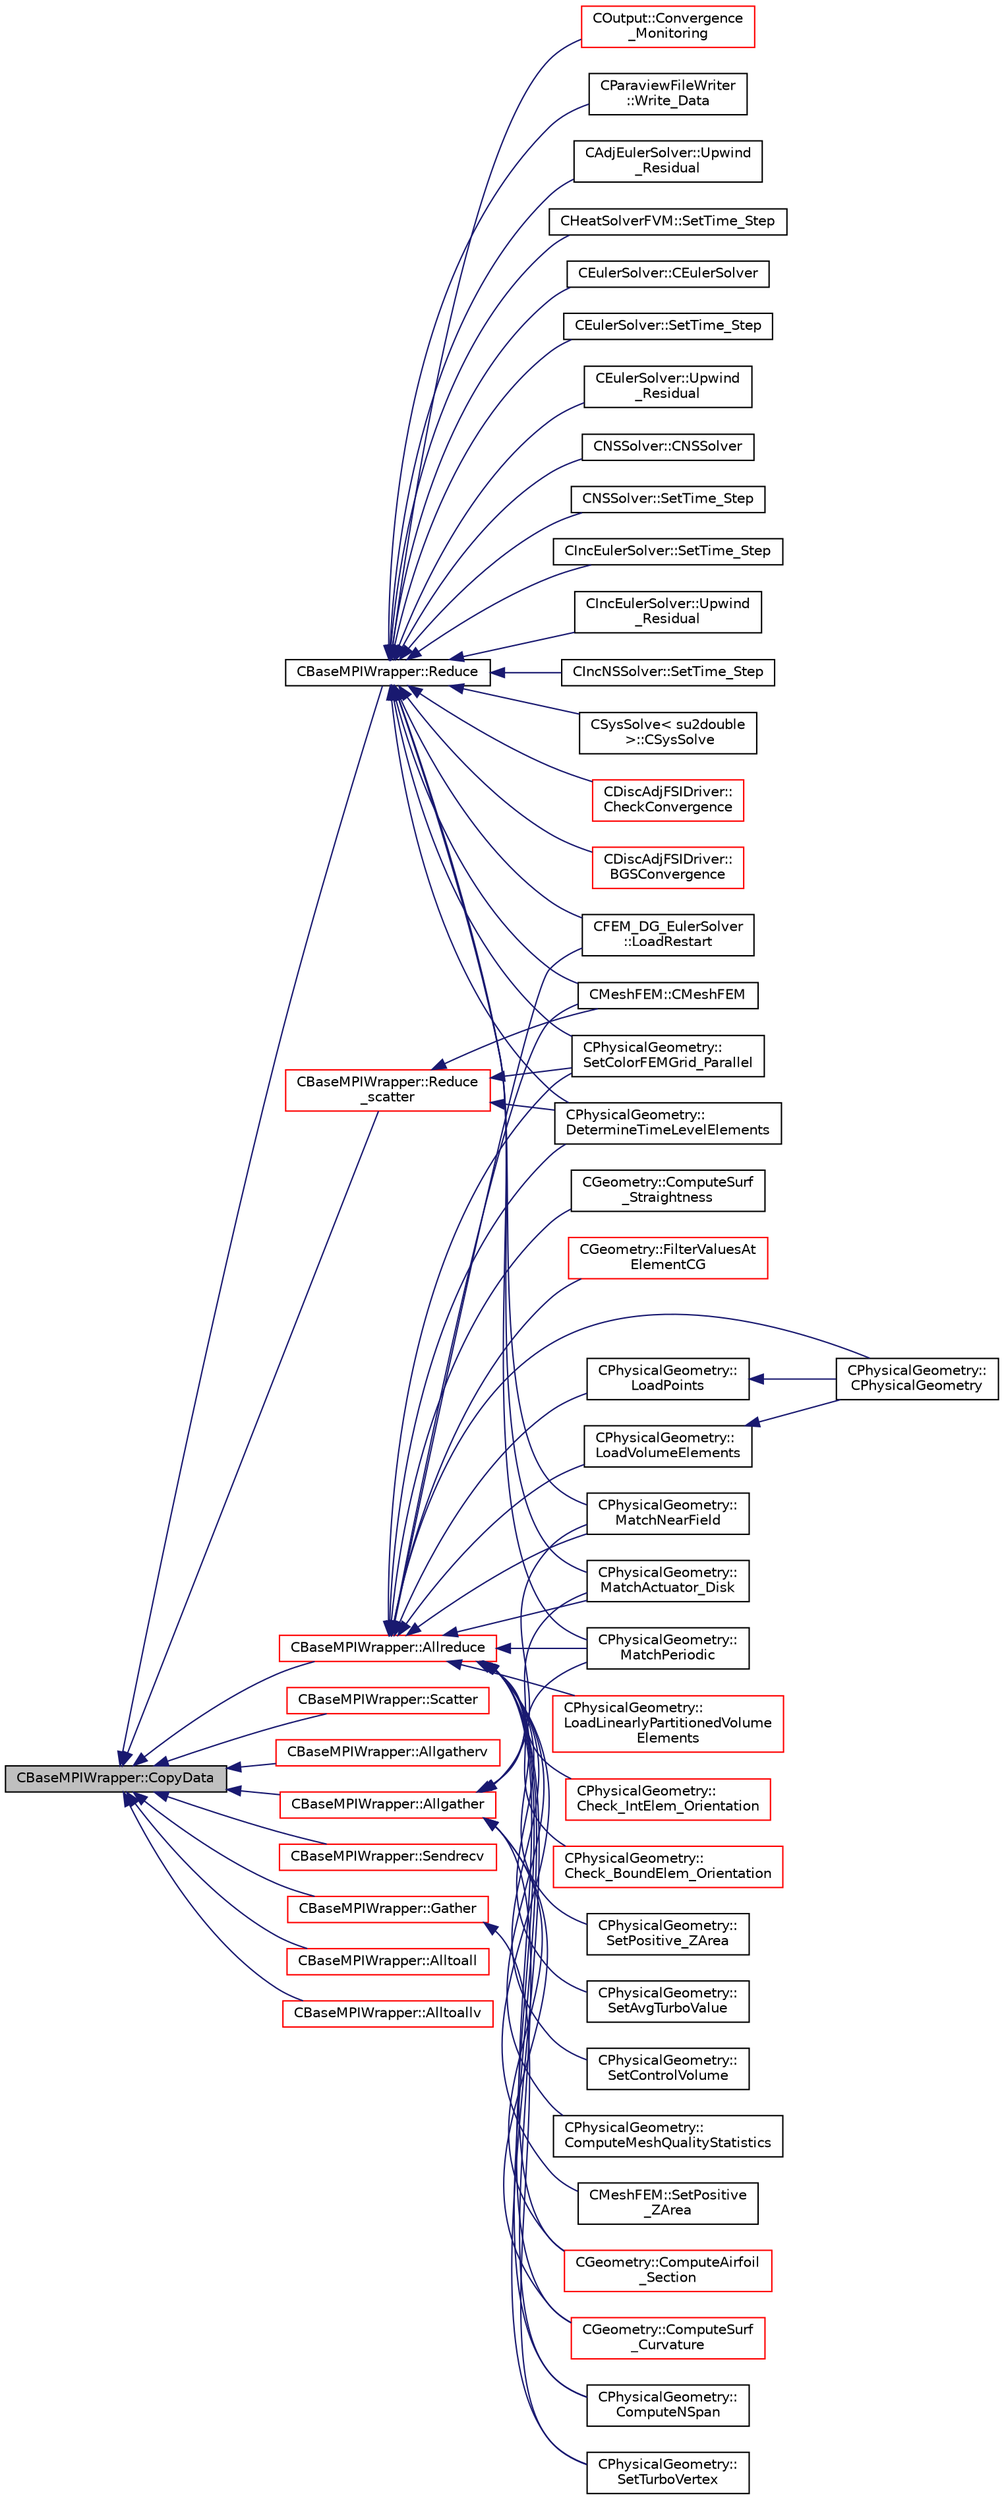 digraph "CBaseMPIWrapper::CopyData"
{
  edge [fontname="Helvetica",fontsize="10",labelfontname="Helvetica",labelfontsize="10"];
  node [fontname="Helvetica",fontsize="10",shape=record];
  rankdir="LR";
  Node1230 [label="CBaseMPIWrapper::CopyData",height=0.2,width=0.4,color="black", fillcolor="grey75", style="filled", fontcolor="black"];
  Node1230 -> Node1231 [dir="back",color="midnightblue",fontsize="10",style="solid",fontname="Helvetica"];
  Node1231 [label="CBaseMPIWrapper::Reduce",height=0.2,width=0.4,color="black", fillcolor="white", style="filled",URL="$class_c_base_m_p_i_wrapper.html#a860dfcee07be04be175e06d342e0fc68"];
  Node1231 -> Node1232 [dir="back",color="midnightblue",fontsize="10",style="solid",fontname="Helvetica"];
  Node1232 [label="CMeshFEM::CMeshFEM",height=0.2,width=0.4,color="black", fillcolor="white", style="filled",URL="$class_c_mesh_f_e_m.html#ae74b12670fb49ad4d28836d9fc2aab8d",tooltip="Redistributes the grid over the ranks and creates the halo layer. "];
  Node1231 -> Node1233 [dir="back",color="midnightblue",fontsize="10",style="solid",fontname="Helvetica"];
  Node1233 [label="CPhysicalGeometry::\lMatchNearField",height=0.2,width=0.4,color="black", fillcolor="white", style="filled",URL="$class_c_physical_geometry.html#a9e11431391adc00689a8601c1a6ec4c2",tooltip="Mach the near field boundary condition. "];
  Node1231 -> Node1234 [dir="back",color="midnightblue",fontsize="10",style="solid",fontname="Helvetica"];
  Node1234 [label="CPhysicalGeometry::\lMatchActuator_Disk",height=0.2,width=0.4,color="black", fillcolor="white", style="filled",URL="$class_c_physical_geometry.html#ac89d094c4269089c98f8be088b77121a",tooltip="Mach the near field boundary condition. "];
  Node1231 -> Node1235 [dir="back",color="midnightblue",fontsize="10",style="solid",fontname="Helvetica"];
  Node1235 [label="CPhysicalGeometry::\lMatchPeriodic",height=0.2,width=0.4,color="black", fillcolor="white", style="filled",URL="$class_c_physical_geometry.html#a1a784a17c9416b6e7c8a329816bf3339",tooltip="Mach the periodic boundary conditions. "];
  Node1231 -> Node1236 [dir="back",color="midnightblue",fontsize="10",style="solid",fontname="Helvetica"];
  Node1236 [label="CPhysicalGeometry::\lSetColorFEMGrid_Parallel",height=0.2,width=0.4,color="black", fillcolor="white", style="filled",URL="$class_c_physical_geometry.html#a731c0207381f31f0b1165b646abc2acb",tooltip="Set the domains for FEM grid partitioning using ParMETIS. "];
  Node1231 -> Node1237 [dir="back",color="midnightblue",fontsize="10",style="solid",fontname="Helvetica"];
  Node1237 [label="CPhysicalGeometry::\lDetermineTimeLevelElements",height=0.2,width=0.4,color="black", fillcolor="white", style="filled",URL="$class_c_physical_geometry.html#a18f63cc49f7dc20241a0599ad1426ba8",tooltip="Determine the time level of the elements when time accurate local time stepping is employed..."];
  Node1231 -> Node1238 [dir="back",color="midnightblue",fontsize="10",style="solid",fontname="Helvetica"];
  Node1238 [label="CSysSolve\< su2double\l \>::CSysSolve",height=0.2,width=0.4,color="black", fillcolor="white", style="filled",URL="$class_c_sys_solve.html#a9956280d6f5b70740a7e4a435bf175ca",tooltip="default constructor of the class. "];
  Node1231 -> Node1239 [dir="back",color="midnightblue",fontsize="10",style="solid",fontname="Helvetica"];
  Node1239 [label="CDiscAdjFSIDriver::\lCheckConvergence",height=0.2,width=0.4,color="red", fillcolor="white", style="filled",URL="$class_c_disc_adj_f_s_i_driver.html#a7cc34447dfb66e45fac233315ea032bc",tooltip="Check the convergence of the problem. "];
  Node1231 -> Node1242 [dir="back",color="midnightblue",fontsize="10",style="solid",fontname="Helvetica"];
  Node1242 [label="CDiscAdjFSIDriver::\lBGSConvergence",height=0.2,width=0.4,color="red", fillcolor="white", style="filled",URL="$class_c_disc_adj_f_s_i_driver.html#a781367e50928b0355cd9cfb145cc7e58",tooltip="Check the convergence of BGS subiteration process. "];
  Node1231 -> Node1243 [dir="back",color="midnightblue",fontsize="10",style="solid",fontname="Helvetica"];
  Node1243 [label="COutput::Convergence\l_Monitoring",height=0.2,width=0.4,color="red", fillcolor="white", style="filled",URL="$class_c_output.html#ad6a512715652bcf82c907b92da4302b8",tooltip="Monitor the convergence of an output field. "];
  Node1231 -> Node1273 [dir="back",color="midnightblue",fontsize="10",style="solid",fontname="Helvetica"];
  Node1273 [label="CParaviewFileWriter\l::Write_Data",height=0.2,width=0.4,color="black", fillcolor="white", style="filled",URL="$class_c_paraview_file_writer.html#acf1ac144d899e6bc6b03fe7eb9b501df",tooltip="Write sorted data to file in paraview file format. "];
  Node1231 -> Node1274 [dir="back",color="midnightblue",fontsize="10",style="solid",fontname="Helvetica"];
  Node1274 [label="CAdjEulerSolver::Upwind\l_Residual",height=0.2,width=0.4,color="black", fillcolor="white", style="filled",URL="$class_c_adj_euler_solver.html#adb4102935a0144846d17a35a62769c09",tooltip="Compute the spatial integration using a upwind scheme. "];
  Node1231 -> Node1275 [dir="back",color="midnightblue",fontsize="10",style="solid",fontname="Helvetica"];
  Node1275 [label="CHeatSolverFVM::SetTime_Step",height=0.2,width=0.4,color="black", fillcolor="white", style="filled",URL="$class_c_heat_solver_f_v_m.html#a5d2dc86ae38a3f979cfce8bf7bccdaa8",tooltip="A virtual member. "];
  Node1231 -> Node1276 [dir="back",color="midnightblue",fontsize="10",style="solid",fontname="Helvetica"];
  Node1276 [label="CEulerSolver::CEulerSolver",height=0.2,width=0.4,color="black", fillcolor="white", style="filled",URL="$class_c_euler_solver.html#ae1e74218b4e943111b100d7ddcbd4db9"];
  Node1231 -> Node1277 [dir="back",color="midnightblue",fontsize="10",style="solid",fontname="Helvetica"];
  Node1277 [label="CEulerSolver::SetTime_Step",height=0.2,width=0.4,color="black", fillcolor="white", style="filled",URL="$class_c_euler_solver.html#aeed500154a5961eb2bfbd2e646a9b25f",tooltip="Compute the time step for solving the Euler equations. "];
  Node1231 -> Node1278 [dir="back",color="midnightblue",fontsize="10",style="solid",fontname="Helvetica"];
  Node1278 [label="CEulerSolver::Upwind\l_Residual",height=0.2,width=0.4,color="black", fillcolor="white", style="filled",URL="$class_c_euler_solver.html#a9cb1da16bea732300854a351ebca2ed3",tooltip="Compute the spatial integration using a upwind scheme. "];
  Node1231 -> Node1279 [dir="back",color="midnightblue",fontsize="10",style="solid",fontname="Helvetica"];
  Node1279 [label="CNSSolver::CNSSolver",height=0.2,width=0.4,color="black", fillcolor="white", style="filled",URL="$class_c_n_s_solver.html#a2a8ad49c42b4546696e631cf44b7788b"];
  Node1231 -> Node1280 [dir="back",color="midnightblue",fontsize="10",style="solid",fontname="Helvetica"];
  Node1280 [label="CNSSolver::SetTime_Step",height=0.2,width=0.4,color="black", fillcolor="white", style="filled",URL="$class_c_n_s_solver.html#a340a62e197f7386736db85967e586804",tooltip="Compute the time step for solving the Navier-Stokes equations with turbulence model. "];
  Node1231 -> Node1281 [dir="back",color="midnightblue",fontsize="10",style="solid",fontname="Helvetica"];
  Node1281 [label="CFEM_DG_EulerSolver\l::LoadRestart",height=0.2,width=0.4,color="black", fillcolor="white", style="filled",URL="$class_c_f_e_m___d_g___euler_solver.html#aa7f0f59d70754d0b2abb8face8f8398d",tooltip="Load a solution from a restart file. "];
  Node1231 -> Node1282 [dir="back",color="midnightblue",fontsize="10",style="solid",fontname="Helvetica"];
  Node1282 [label="CIncEulerSolver::SetTime_Step",height=0.2,width=0.4,color="black", fillcolor="white", style="filled",URL="$class_c_inc_euler_solver.html#a875187880aa80b37f7d200526f9883ba",tooltip="Compute the time step for solving the Euler equations. "];
  Node1231 -> Node1283 [dir="back",color="midnightblue",fontsize="10",style="solid",fontname="Helvetica"];
  Node1283 [label="CIncEulerSolver::Upwind\l_Residual",height=0.2,width=0.4,color="black", fillcolor="white", style="filled",URL="$class_c_inc_euler_solver.html#a935da79a4e1b1fe9c59bc86024164256",tooltip="Compute the spatial integration using a upwind scheme. "];
  Node1231 -> Node1284 [dir="back",color="midnightblue",fontsize="10",style="solid",fontname="Helvetica"];
  Node1284 [label="CIncNSSolver::SetTime_Step",height=0.2,width=0.4,color="black", fillcolor="white", style="filled",URL="$class_c_inc_n_s_solver.html#a50e3b8e05bda6be8be79b9068c06bd4e",tooltip="Compute the time step for solving the Navier-Stokes equations with turbulence model. "];
  Node1230 -> Node1285 [dir="back",color="midnightblue",fontsize="10",style="solid",fontname="Helvetica"];
  Node1285 [label="CBaseMPIWrapper::Allreduce",height=0.2,width=0.4,color="red", fillcolor="white", style="filled",URL="$class_c_base_m_p_i_wrapper.html#a637b6fd917a8ca91ce748ba88e0d66b6"];
  Node1285 -> Node1232 [dir="back",color="midnightblue",fontsize="10",style="solid",fontname="Helvetica"];
  Node1285 -> Node1286 [dir="back",color="midnightblue",fontsize="10",style="solid",fontname="Helvetica"];
  Node1286 [label="CMeshFEM::SetPositive\l_ZArea",height=0.2,width=0.4,color="black", fillcolor="white", style="filled",URL="$class_c_mesh_f_e_m.html#a59652a2dfd0870ce5369105d8128ed64",tooltip="Compute surface area (positive z-direction) for force coefficient non-dimensionalization. "];
  Node1285 -> Node1287 [dir="back",color="midnightblue",fontsize="10",style="solid",fontname="Helvetica"];
  Node1287 [label="CGeometry::ComputeAirfoil\l_Section",height=0.2,width=0.4,color="red", fillcolor="white", style="filled",URL="$class_c_geometry.html#a136d597cdcaa37dab258f69727a70a53",tooltip="A virtual member. "];
  Node1285 -> Node1297 [dir="back",color="midnightblue",fontsize="10",style="solid",fontname="Helvetica"];
  Node1297 [label="CGeometry::ComputeSurf\l_Straightness",height=0.2,width=0.4,color="black", fillcolor="white", style="filled",URL="$class_c_geometry.html#a6bc723ce56a9b77630c7ef7e54eff98c",tooltip="Check if a boundary is straight(2D) / plane(3D) for EULER_WALL and SYMMETRY_PLANE only and store the ..."];
  Node1285 -> Node1298 [dir="back",color="midnightblue",fontsize="10",style="solid",fontname="Helvetica"];
  Node1298 [label="CGeometry::ComputeSurf\l_Curvature",height=0.2,width=0.4,color="red", fillcolor="white", style="filled",URL="$class_c_geometry.html#a260ac40c011a30a0fb55a4cc45eaf88e",tooltip="Find and store all vertices on a sharp corner in the geometry. "];
  Node1285 -> Node1302 [dir="back",color="midnightblue",fontsize="10",style="solid",fontname="Helvetica"];
  Node1302 [label="CGeometry::FilterValuesAt\lElementCG",height=0.2,width=0.4,color="red", fillcolor="white", style="filled",URL="$class_c_geometry.html#a02e1d354b9cd4b52304db5f01b65e8cd",tooltip="Filter values given at the element CG by performing a weighted average over a radial neighbourhood..."];
  Node1285 -> Node1305 [dir="back",color="midnightblue",fontsize="10",style="solid",fontname="Helvetica"];
  Node1305 [label="CPhysicalGeometry::\lCPhysicalGeometry",height=0.2,width=0.4,color="black", fillcolor="white", style="filled",URL="$class_c_physical_geometry.html#addad3f466423ba9243a396763d442f9a",tooltip="Accepts a geometry container holding a linearly partitioned grid with coloring performed by ParMETIS..."];
  Node1285 -> Node1306 [dir="back",color="midnightblue",fontsize="10",style="solid",fontname="Helvetica"];
  Node1306 [label="CPhysicalGeometry::\lLoadPoints",height=0.2,width=0.4,color="black", fillcolor="white", style="filled",URL="$class_c_physical_geometry.html#af0b666209dbd671fdaf3104cbcda5445",tooltip="Load the local grid points after partitioning (owned and ghost) into the geometry class objects..."];
  Node1306 -> Node1305 [dir="back",color="midnightblue",fontsize="10",style="solid",fontname="Helvetica"];
  Node1285 -> Node1307 [dir="back",color="midnightblue",fontsize="10",style="solid",fontname="Helvetica"];
  Node1307 [label="CPhysicalGeometry::\lLoadVolumeElements",height=0.2,width=0.4,color="black", fillcolor="white", style="filled",URL="$class_c_physical_geometry.html#a770c1c52d374c64f3cce53471a920b06",tooltip="Load the local volume elements after partitioning (owned and ghost) into the geometry class objects..."];
  Node1307 -> Node1305 [dir="back",color="midnightblue",fontsize="10",style="solid",fontname="Helvetica"];
  Node1285 -> Node1308 [dir="back",color="midnightblue",fontsize="10",style="solid",fontname="Helvetica"];
  Node1308 [label="CPhysicalGeometry::\lLoadLinearlyPartitionedVolume\lElements",height=0.2,width=0.4,color="red", fillcolor="white", style="filled",URL="$class_c_physical_geometry.html#ab6f7b75a82d8f856de65e4b40275d52e",tooltip="Loads the interior volume elements from the mesh reader object into the primal element data structure..."];
  Node1285 -> Node1311 [dir="back",color="midnightblue",fontsize="10",style="solid",fontname="Helvetica"];
  Node1311 [label="CPhysicalGeometry::\lCheck_IntElem_Orientation",height=0.2,width=0.4,color="red", fillcolor="white", style="filled",URL="$class_c_physical_geometry.html#af969915bfbc30a91143fa5957fed0150",tooltip="Check the volume element orientation. "];
  Node1285 -> Node1313 [dir="back",color="midnightblue",fontsize="10",style="solid",fontname="Helvetica"];
  Node1313 [label="CPhysicalGeometry::\lCheck_BoundElem_Orientation",height=0.2,width=0.4,color="red", fillcolor="white", style="filled",URL="$class_c_physical_geometry.html#a5cdbe4cec247c2d916a0060a5b58a980",tooltip="Check the volume element orientation. "];
  Node1285 -> Node1314 [dir="back",color="midnightblue",fontsize="10",style="solid",fontname="Helvetica"];
  Node1314 [label="CPhysicalGeometry::\lSetPositive_ZArea",height=0.2,width=0.4,color="black", fillcolor="white", style="filled",URL="$class_c_physical_geometry.html#a6ac2969bf1a5e1fcc062ea00217c5982",tooltip="Compute surface area (positive z-direction) for force coefficient non-dimensionalization. "];
  Node1285 -> Node1315 [dir="back",color="midnightblue",fontsize="10",style="solid",fontname="Helvetica"];
  Node1315 [label="CPhysicalGeometry::\lComputeNSpan",height=0.2,width=0.4,color="black", fillcolor="white", style="filled",URL="$class_c_physical_geometry.html#a9aa84f4877184465391ad944264e2c12",tooltip="Set number of span wise level for turbomachinery computation. "];
  Node1285 -> Node1316 [dir="back",color="midnightblue",fontsize="10",style="solid",fontname="Helvetica"];
  Node1316 [label="CPhysicalGeometry::\lSetTurboVertex",height=0.2,width=0.4,color="black", fillcolor="white", style="filled",URL="$class_c_physical_geometry.html#a51481bb8173c15758a94838d29c7f0c7",tooltip="Set turbo boundary vertex. "];
  Node1285 -> Node1317 [dir="back",color="midnightblue",fontsize="10",style="solid",fontname="Helvetica"];
  Node1317 [label="CPhysicalGeometry::\lSetAvgTurboValue",height=0.2,width=0.4,color="black", fillcolor="white", style="filled",URL="$class_c_physical_geometry.html#a9b42df38be11e404f3f2f8e729d0af74",tooltip="Set turbo boundary vertex. "];
  Node1285 -> Node1233 [dir="back",color="midnightblue",fontsize="10",style="solid",fontname="Helvetica"];
  Node1285 -> Node1234 [dir="back",color="midnightblue",fontsize="10",style="solid",fontname="Helvetica"];
  Node1285 -> Node1235 [dir="back",color="midnightblue",fontsize="10",style="solid",fontname="Helvetica"];
  Node1285 -> Node1318 [dir="back",color="midnightblue",fontsize="10",style="solid",fontname="Helvetica"];
  Node1318 [label="CPhysicalGeometry::\lSetControlVolume",height=0.2,width=0.4,color="black", fillcolor="white", style="filled",URL="$class_c_physical_geometry.html#a8d8c95d00048bdbdcde83e0b318e7b01",tooltip="Set the edge structure of the control volume. "];
  Node1285 -> Node1319 [dir="back",color="midnightblue",fontsize="10",style="solid",fontname="Helvetica"];
  Node1319 [label="CPhysicalGeometry::\lComputeMeshQualityStatistics",height=0.2,width=0.4,color="black", fillcolor="white", style="filled",URL="$class_c_physical_geometry.html#a7766e59123964eb4072a7a4b352c1260",tooltip="Compute 3 grid quality metrics: orthogonality angle, dual cell aspect ratio, and dual cell volume rat..."];
  Node1285 -> Node1236 [dir="back",color="midnightblue",fontsize="10",style="solid",fontname="Helvetica"];
  Node1285 -> Node1237 [dir="back",color="midnightblue",fontsize="10",style="solid",fontname="Helvetica"];
  Node1285 -> Node1281 [dir="back",color="midnightblue",fontsize="10",style="solid",fontname="Helvetica"];
  Node1230 -> Node1561 [dir="back",color="midnightblue",fontsize="10",style="solid",fontname="Helvetica"];
  Node1561 [label="CBaseMPIWrapper::Gather",height=0.2,width=0.4,color="red", fillcolor="white", style="filled",URL="$class_c_base_m_p_i_wrapper.html#a39e59958c13f7fefc74062ba2ff149f1"];
  Node1561 -> Node1316 [dir="back",color="midnightblue",fontsize="10",style="solid",fontname="Helvetica"];
  Node1230 -> Node1569 [dir="back",color="midnightblue",fontsize="10",style="solid",fontname="Helvetica"];
  Node1569 [label="CBaseMPIWrapper::Scatter",height=0.2,width=0.4,color="red", fillcolor="white", style="filled",URL="$class_c_base_m_p_i_wrapper.html#a5f051fa44735aa86ed4bbbbd9428d2ac"];
  Node1230 -> Node1571 [dir="back",color="midnightblue",fontsize="10",style="solid",fontname="Helvetica"];
  Node1571 [label="CBaseMPIWrapper::Allgatherv",height=0.2,width=0.4,color="red", fillcolor="white", style="filled",URL="$class_c_base_m_p_i_wrapper.html#a680cc01a93a562afb2ebcf7ff5a2198b"];
  Node1230 -> Node1576 [dir="back",color="midnightblue",fontsize="10",style="solid",fontname="Helvetica"];
  Node1576 [label="CBaseMPIWrapper::Allgather",height=0.2,width=0.4,color="red", fillcolor="white", style="filled",URL="$class_c_base_m_p_i_wrapper.html#a55195abbb7206e08a4933fa53cd41923"];
  Node1576 -> Node1287 [dir="back",color="midnightblue",fontsize="10",style="solid",fontname="Helvetica"];
  Node1576 -> Node1298 [dir="back",color="midnightblue",fontsize="10",style="solid",fontname="Helvetica"];
  Node1576 -> Node1315 [dir="back",color="midnightblue",fontsize="10",style="solid",fontname="Helvetica"];
  Node1576 -> Node1233 [dir="back",color="midnightblue",fontsize="10",style="solid",fontname="Helvetica"];
  Node1576 -> Node1234 [dir="back",color="midnightblue",fontsize="10",style="solid",fontname="Helvetica"];
  Node1576 -> Node1235 [dir="back",color="midnightblue",fontsize="10",style="solid",fontname="Helvetica"];
  Node1230 -> Node1590 [dir="back",color="midnightblue",fontsize="10",style="solid",fontname="Helvetica"];
  Node1590 [label="CBaseMPIWrapper::Sendrecv",height=0.2,width=0.4,color="red", fillcolor="white", style="filled",URL="$class_c_base_m_p_i_wrapper.html#af195343eb82f29c4b3a190c928251765"];
  Node1230 -> Node1591 [dir="back",color="midnightblue",fontsize="10",style="solid",fontname="Helvetica"];
  Node1591 [label="CBaseMPIWrapper::Reduce\l_scatter",height=0.2,width=0.4,color="red", fillcolor="white", style="filled",URL="$class_c_base_m_p_i_wrapper.html#aad7f1563eb99152f7e23f462fee5c9c3"];
  Node1591 -> Node1232 [dir="back",color="midnightblue",fontsize="10",style="solid",fontname="Helvetica"];
  Node1591 -> Node1236 [dir="back",color="midnightblue",fontsize="10",style="solid",fontname="Helvetica"];
  Node1591 -> Node1237 [dir="back",color="midnightblue",fontsize="10",style="solid",fontname="Helvetica"];
  Node1230 -> Node1593 [dir="back",color="midnightblue",fontsize="10",style="solid",fontname="Helvetica"];
  Node1593 [label="CBaseMPIWrapper::Alltoall",height=0.2,width=0.4,color="red", fillcolor="white", style="filled",URL="$class_c_base_m_p_i_wrapper.html#a86496abf1db8449b17501e14111f3371"];
  Node1230 -> Node1603 [dir="back",color="midnightblue",fontsize="10",style="solid",fontname="Helvetica"];
  Node1603 [label="CBaseMPIWrapper::Alltoallv",height=0.2,width=0.4,color="red", fillcolor="white", style="filled",URL="$class_c_base_m_p_i_wrapper.html#aadff72b5e25bb489d50bba7a6cffab66"];
}
